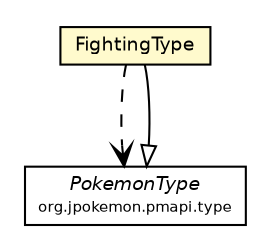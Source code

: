 #!/usr/local/bin/dot
#
# Class diagram 
# Generated by UMLGraph version 5.2 (http://www.umlgraph.org/)
#

digraph G {
	edge [fontname="Helvetica",fontsize=10,labelfontname="Helvetica",labelfontsize=10];
	node [fontname="Helvetica",fontsize=10,shape=plaintext];
	nodesep=0.25;
	ranksep=0.5;
	// org.jpokemon.pmapi.type.classic.FightingType
	c1801 [label=<<table title="org.jpokemon.pmapi.type.classic.FightingType" border="0" cellborder="1" cellspacing="0" cellpadding="2" port="p" bgcolor="lemonChiffon" href="./FightingType.html">
		<tr><td><table border="0" cellspacing="0" cellpadding="1">
<tr><td align="center" balign="center"> FightingType </td></tr>
		</table></td></tr>
		</table>>, fontname="Helvetica", fontcolor="black", fontsize=9.0];
	// org.jpokemon.pmapi.type.PokemonType
	c1806 [label=<<table title="org.jpokemon.pmapi.type.PokemonType" border="0" cellborder="1" cellspacing="0" cellpadding="2" port="p" href="../PokemonType.html">
		<tr><td><table border="0" cellspacing="0" cellpadding="1">
<tr><td align="center" balign="center"><font face="Helvetica-Oblique"> PokemonType </font></td></tr>
<tr><td align="center" balign="center"><font point-size="7.0"> org.jpokemon.pmapi.type </font></td></tr>
		</table></td></tr>
		</table>>, fontname="Helvetica", fontcolor="black", fontsize=9.0];
	//org.jpokemon.pmapi.type.classic.FightingType extends org.jpokemon.pmapi.type.PokemonType
	c1806:p -> c1801:p [dir=back,arrowtail=empty];
	// org.jpokemon.pmapi.type.classic.FightingType DEPEND org.jpokemon.pmapi.type.PokemonType
	c1801:p -> c1806:p [taillabel="", label="", headlabel="", fontname="Helvetica", fontcolor="black", fontsize=10.0, color="black", arrowhead=open, style=dashed];
}

